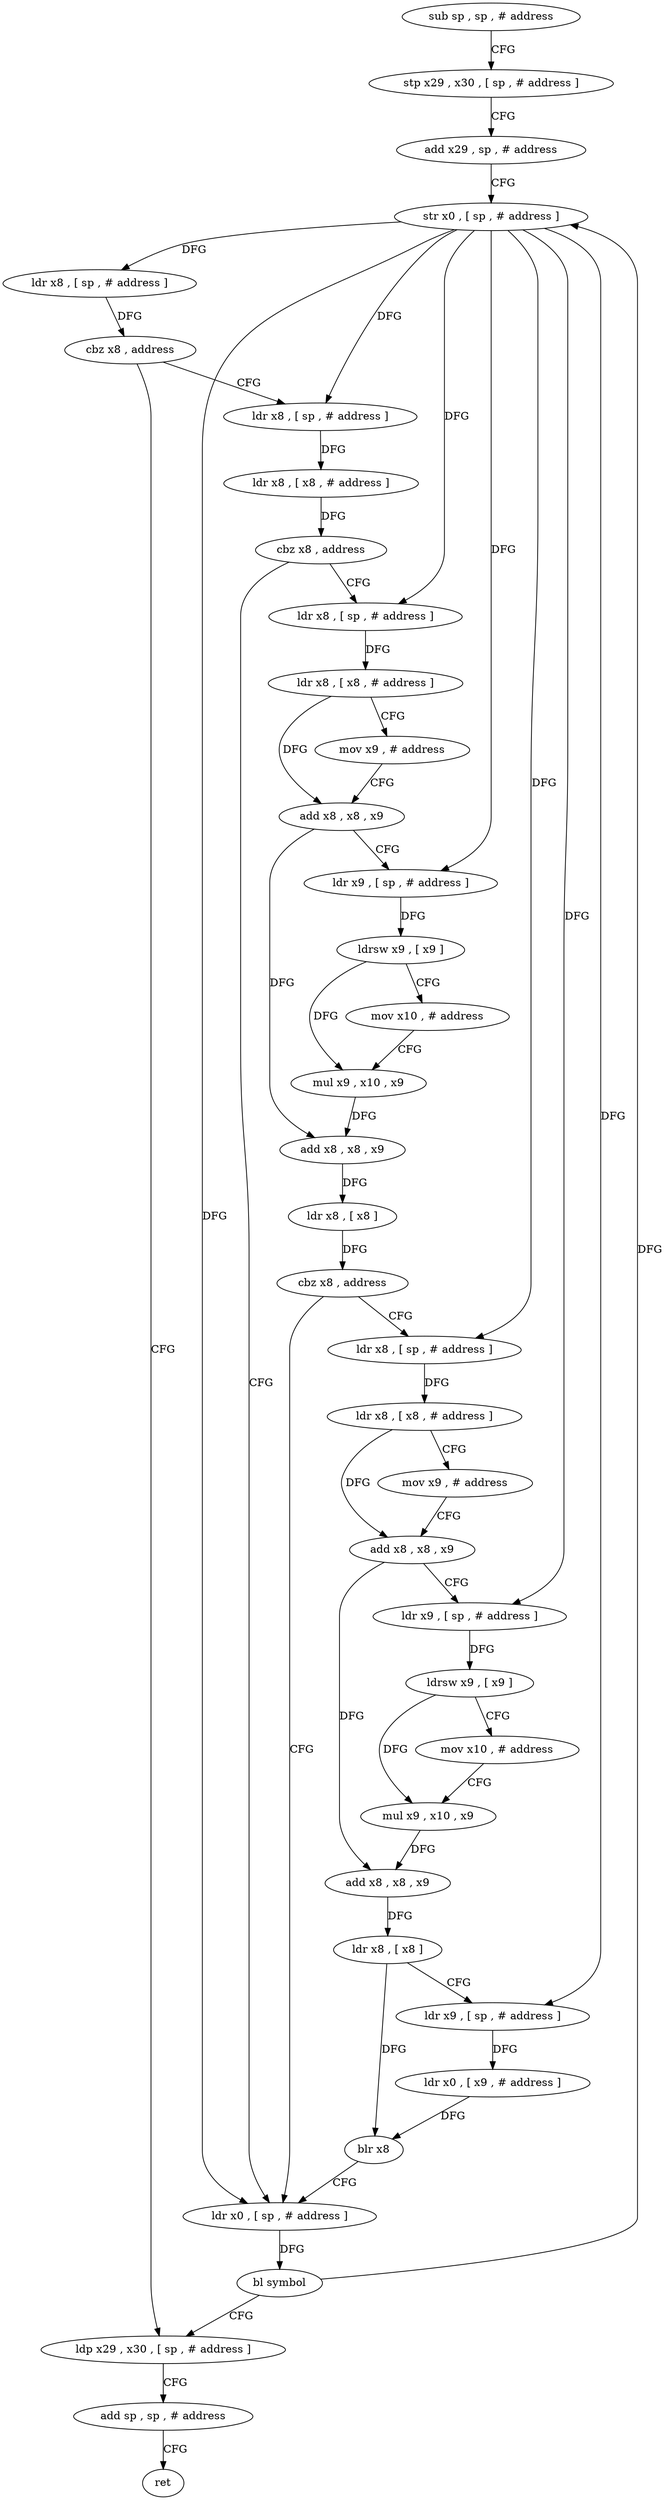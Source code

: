 digraph "func" {
"73156" [label = "sub sp , sp , # address" ]
"73160" [label = "stp x29 , x30 , [ sp , # address ]" ]
"73164" [label = "add x29 , sp , # address" ]
"73168" [label = "str x0 , [ sp , # address ]" ]
"73172" [label = "ldr x8 , [ sp , # address ]" ]
"73176" [label = "cbz x8 , address" ]
"73296" [label = "ldp x29 , x30 , [ sp , # address ]" ]
"73180" [label = "ldr x8 , [ sp , # address ]" ]
"73300" [label = "add sp , sp , # address" ]
"73304" [label = "ret" ]
"73184" [label = "ldr x8 , [ x8 , # address ]" ]
"73188" [label = "cbz x8 , address" ]
"73288" [label = "ldr x0 , [ sp , # address ]" ]
"73192" [label = "ldr x8 , [ sp , # address ]" ]
"73292" [label = "bl symbol" ]
"73196" [label = "ldr x8 , [ x8 , # address ]" ]
"73200" [label = "mov x9 , # address" ]
"73204" [label = "add x8 , x8 , x9" ]
"73208" [label = "ldr x9 , [ sp , # address ]" ]
"73212" [label = "ldrsw x9 , [ x9 ]" ]
"73216" [label = "mov x10 , # address" ]
"73220" [label = "mul x9 , x10 , x9" ]
"73224" [label = "add x8 , x8 , x9" ]
"73228" [label = "ldr x8 , [ x8 ]" ]
"73232" [label = "cbz x8 , address" ]
"73236" [label = "ldr x8 , [ sp , # address ]" ]
"73240" [label = "ldr x8 , [ x8 , # address ]" ]
"73244" [label = "mov x9 , # address" ]
"73248" [label = "add x8 , x8 , x9" ]
"73252" [label = "ldr x9 , [ sp , # address ]" ]
"73256" [label = "ldrsw x9 , [ x9 ]" ]
"73260" [label = "mov x10 , # address" ]
"73264" [label = "mul x9 , x10 , x9" ]
"73268" [label = "add x8 , x8 , x9" ]
"73272" [label = "ldr x8 , [ x8 ]" ]
"73276" [label = "ldr x9 , [ sp , # address ]" ]
"73280" [label = "ldr x0 , [ x9 , # address ]" ]
"73284" [label = "blr x8" ]
"73156" -> "73160" [ label = "CFG" ]
"73160" -> "73164" [ label = "CFG" ]
"73164" -> "73168" [ label = "CFG" ]
"73168" -> "73172" [ label = "DFG" ]
"73168" -> "73180" [ label = "DFG" ]
"73168" -> "73288" [ label = "DFG" ]
"73168" -> "73192" [ label = "DFG" ]
"73168" -> "73208" [ label = "DFG" ]
"73168" -> "73236" [ label = "DFG" ]
"73168" -> "73252" [ label = "DFG" ]
"73168" -> "73276" [ label = "DFG" ]
"73172" -> "73176" [ label = "DFG" ]
"73176" -> "73296" [ label = "CFG" ]
"73176" -> "73180" [ label = "CFG" ]
"73296" -> "73300" [ label = "CFG" ]
"73180" -> "73184" [ label = "DFG" ]
"73300" -> "73304" [ label = "CFG" ]
"73184" -> "73188" [ label = "DFG" ]
"73188" -> "73288" [ label = "CFG" ]
"73188" -> "73192" [ label = "CFG" ]
"73288" -> "73292" [ label = "DFG" ]
"73192" -> "73196" [ label = "DFG" ]
"73292" -> "73296" [ label = "CFG" ]
"73292" -> "73168" [ label = "DFG" ]
"73196" -> "73200" [ label = "CFG" ]
"73196" -> "73204" [ label = "DFG" ]
"73200" -> "73204" [ label = "CFG" ]
"73204" -> "73208" [ label = "CFG" ]
"73204" -> "73224" [ label = "DFG" ]
"73208" -> "73212" [ label = "DFG" ]
"73212" -> "73216" [ label = "CFG" ]
"73212" -> "73220" [ label = "DFG" ]
"73216" -> "73220" [ label = "CFG" ]
"73220" -> "73224" [ label = "DFG" ]
"73224" -> "73228" [ label = "DFG" ]
"73228" -> "73232" [ label = "DFG" ]
"73232" -> "73288" [ label = "CFG" ]
"73232" -> "73236" [ label = "CFG" ]
"73236" -> "73240" [ label = "DFG" ]
"73240" -> "73244" [ label = "CFG" ]
"73240" -> "73248" [ label = "DFG" ]
"73244" -> "73248" [ label = "CFG" ]
"73248" -> "73252" [ label = "CFG" ]
"73248" -> "73268" [ label = "DFG" ]
"73252" -> "73256" [ label = "DFG" ]
"73256" -> "73260" [ label = "CFG" ]
"73256" -> "73264" [ label = "DFG" ]
"73260" -> "73264" [ label = "CFG" ]
"73264" -> "73268" [ label = "DFG" ]
"73268" -> "73272" [ label = "DFG" ]
"73272" -> "73276" [ label = "CFG" ]
"73272" -> "73284" [ label = "DFG" ]
"73276" -> "73280" [ label = "DFG" ]
"73280" -> "73284" [ label = "DFG" ]
"73284" -> "73288" [ label = "CFG" ]
}
